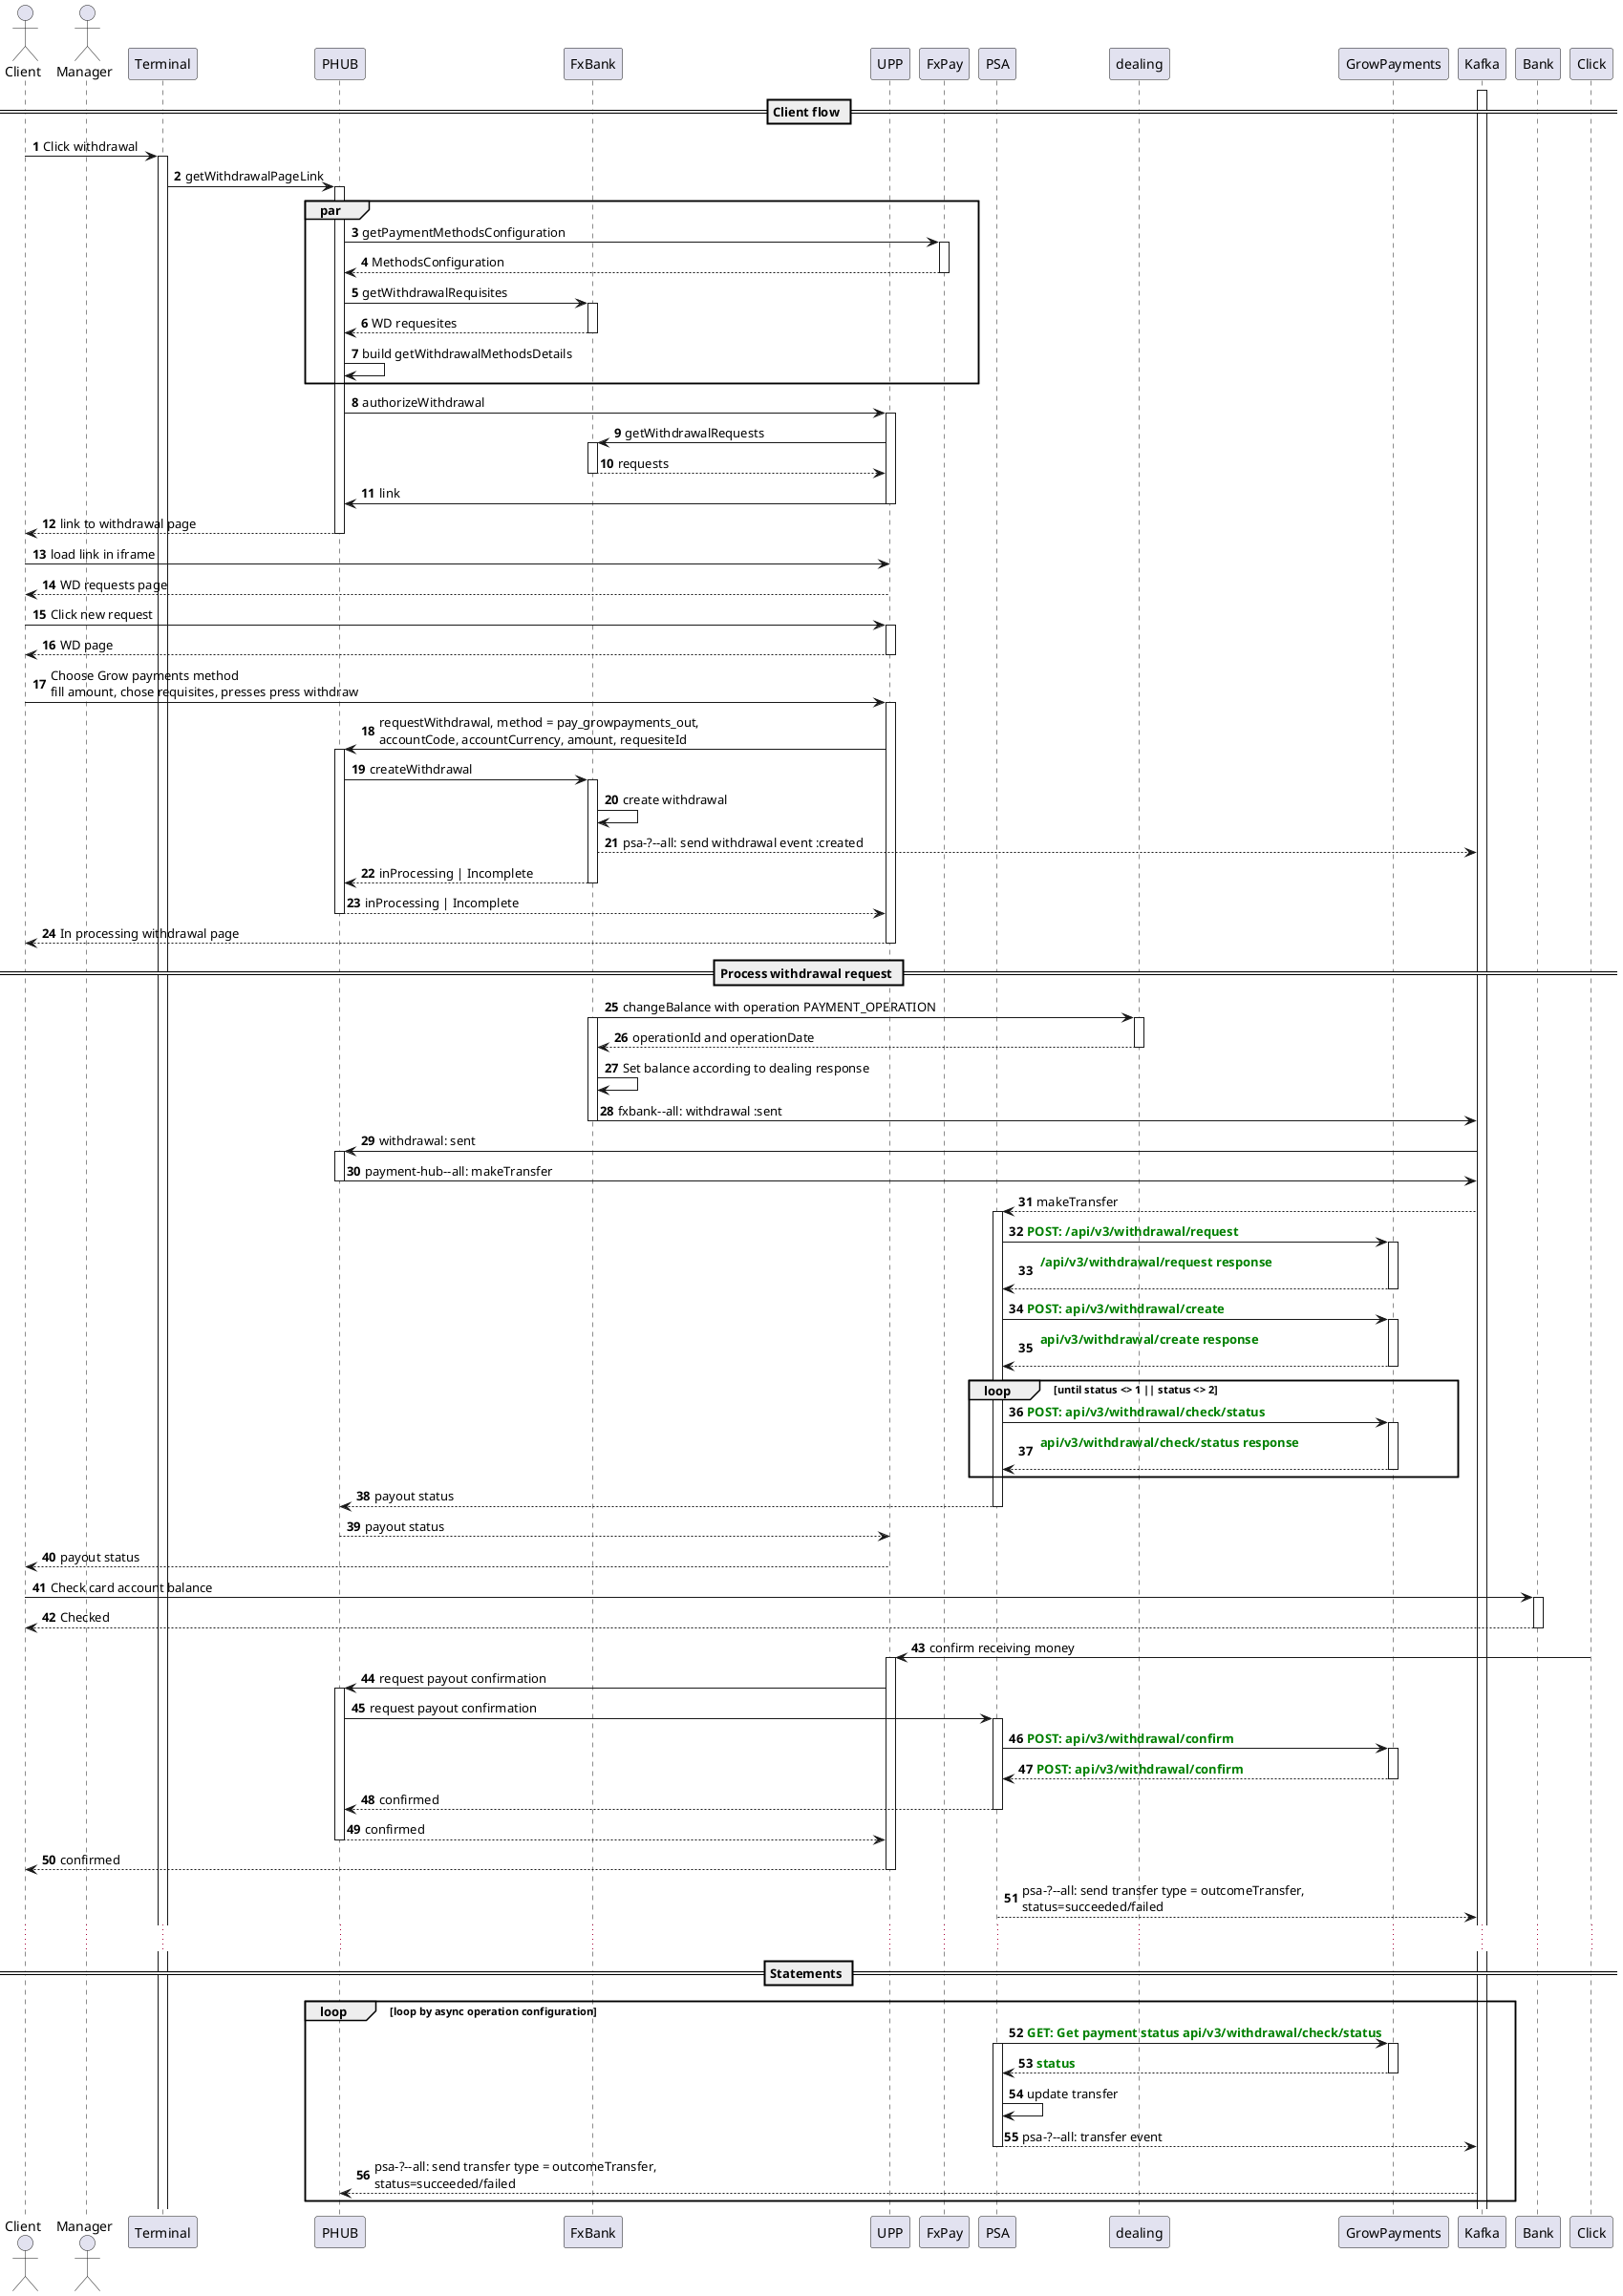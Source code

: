 @startuml
autonumber

actor Client
actor Manager
participant Terminal
participant PHUB
participant FxBank
participant UPP
participant FxPay
participant PSA
participant dealing
participant GrowPayments
participant Kafka
participant Bank

== Client flow ==

activate Kafka

Client -> Terminal ++: Click withdrawal
Terminal -> PHUB ++: getWithdrawalPageLink
par

PHUB -> FxPay ++: getPaymentMethodsConfiguration
FxPay --> PHUB --: MethodsConfiguration
PHUB -> FxBank ++: getWithdrawalRequisites
FxBank --> PHUB --: WD requesites
PHUB -> PHUB : build getWithdrawalMethodsDetails
end

PHUB -> UPP ++: authorizeWithdrawal
UPP -> FxBank ++: getWithdrawalRequests
FxBank --> UPP --: requests
UPP -> PHUB --: link
PHUB --> Client --: link to withdrawal page

Client -> UPP: load link in iframe
UPP --> Client: WD requests page

Client -> UPP ++: Click new request
UPP --> Client --: WD page

deactivate Client

Client -> UPP ++: Choose Grow payments method\nfill amount, chose requisites, presses press withdraw
UPP -> PHUB ++: requestWithdrawal, method = pay_growpayments_out,\naccountCode, accountCurrency, amount, requesiteId
PHUB -> FxBank ++: createWithdrawal
FxBank -> FxBank : create withdrawal
FxBank --> Kafka : psa-?--all: send withdrawal event :created
FxBank --> PHUB --: inProcessing | Incomplete
PHUB --> UPP --: inProcessing | Incomplete
UPP --> Client --: In processing withdrawal page

== Process withdrawal request ==

FxBank -> dealing ++: changeBalance with operation PAYMENT_OPERATION
activate FxBank
dealing --> FxBank --:  operationId and operationDate
FxBank -> FxBank : Set balance according to dealing response 
FxBank -> Kafka --: fxbank--all: withdrawal :sent

Kafka -> PHUB ++: withdrawal: sent
PHUB -> Kafka --: payment-hub--all: makeTransfer
Kafka --> PSA ++: makeTransfer

PSA -> GrowPayments ++: <b><font color=green>POST: /api/v3/withdrawal/request
GrowPayments --> PSA --: <b><font color=green> /api/v3/withdrawal/request response \n

PSA -> GrowPayments ++: <b><font color=green>POST: api/v3/withdrawal/create
GrowPayments --> PSA --: <b><font color=green> api/v3/withdrawal/create response \n

loop until status <> 1 || status <> 2
PSA -> GrowPayments ++: <b><font color=green>POST: api/v3/withdrawal/check/status
GrowPayments --> PSA --: <b><font color=green> api/v3/withdrawal/check/status response \n
end
PSA --> PHUB --: payout status
PHUB --> UPP --: payout status
UPP --> Client-- : payout status

Client -> Bank ++: Check card account balance
Bank --> Client --: Checked

Click -> UPP ++: confirm receiving money
UPP -> PHUB ++: request payout confirmation
PHUB -> PSA ++: request payout confirmation
PSA -> GrowPayments ++: <b><font color=green>POST: api/v3/withdrawal/confirm
GrowPayments --> PSA --:  <b><font color=green>POST: api/v3/withdrawal/confirm
PSA --> PHUB --: confirmed
PHUB --> UPP --: confirmed
UPP --> Client --: confirmed

PSA --> Kafka --: psa-?--all: send transfer type = outcomeTransfer, \nstatus=succeeded/failed

deactivate PSA

...
== Statements ==
    loop loop by async operation configuration
    PSA -> GrowPayments ++: <b><font color=green>GET: Get payment status api/v3/withdrawal/check/status
    activate PSA
    GrowPayments --> PSA --: <b><font color=green>status
    PSA -> PSA: update transfer
    PSA --> Kafka --:  psa-?--all: transfer event
    Kafka --> PHUB : psa-?--all: send transfer type = outcomeTransfer, \nstatus=succeeded/failed
    deactivate PSA
end loop

@enduml
